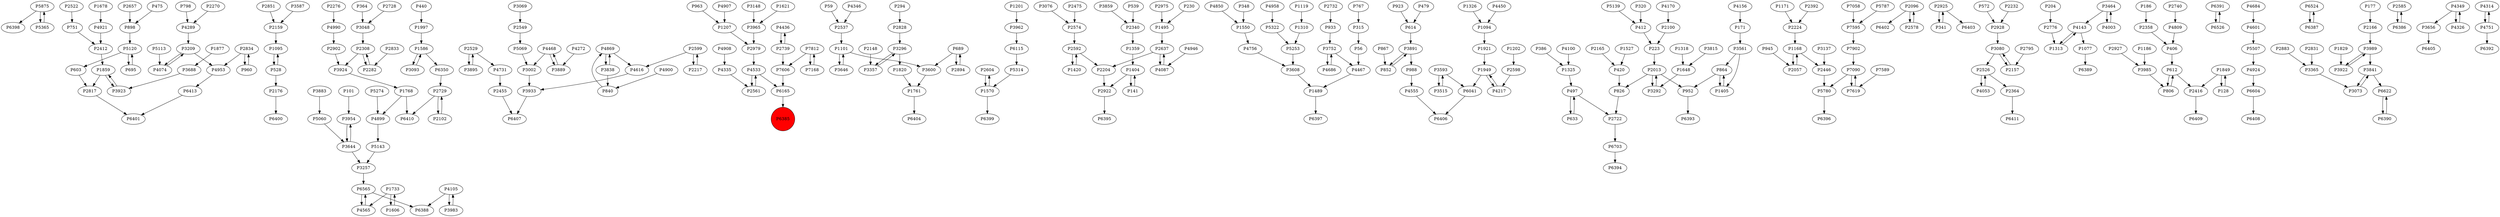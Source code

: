 digraph {
	P5875 -> P6398
	P2834 -> P4953
	P1095 -> P528
	P101 -> P3954
	P4616 -> P3933
	P4436 -> P2739
	P3983 -> P4105
	P4346 -> P2537
	P2604 -> P1570
	P3076 -> P2574
	P4467 -> P1489
	P1997 -> P1586
	P751 -> P2412
	P1921 -> P1949
	P2851 -> P2159
	P1678 -> P4921
	P3924 -> P1768
	P497 -> P633
	P7606 -> P6165
	P2102 -> P2729
	P1171 -> P2224
	P223 -> P2013
	P59 -> P2537
	P2096 -> P6402
	P2925 -> P341
	P952 -> P6393
	P2013 -> P826
	P2574 -> P2592
	P4869 -> P3838
	P826 -> P2722
	P1550 -> P4756
	P1949 -> P6041
	P3561 -> P1405
	P867 -> P852
	P1359 -> P1404
	P3646 -> P1101
	P420 -> P826
	P171 -> P3561
	P3954 -> P3644
	P3608 -> P1489
	P5253 -> P3608
	P2340 -> P1359
	P798 -> P4289
	P572 -> P2928
	P923 -> P614
	P1859 -> P2817
	P4143 -> P1313
	P695 -> P5120
	P2732 -> P933
	P4809 -> P406
	P497 -> P2722
	P4731 -> P2455
	P1325 -> P497
	P603 -> P2817
	P7589 -> P7619
	P3296 -> P1820
	P294 -> P2828
	P2902 -> P3924
	P864 -> P952
	P2013 -> P952
	P7902 -> P7090
	P3048 -> P2308
	P1768 -> P4899
	P3752 -> P4686
	P4686 -> P3752
	P3962 -> P6115
	P2526 -> P4053
	P6391 -> P6526
	P4684 -> P4601
	P3069 -> P2549
	P4272 -> P3889
	P5274 -> P4899
	P2561 -> P4533
	P5322 -> P5253
	P528 -> P2176
	P6703 -> P6394
	P2894 -> P689
	P2308 -> P3924
	P2176 -> P6400
	P3593 -> P6041
	P1648 -> P3292
	P2922 -> P6395
	P2364 -> P6411
	P6524 -> P6387
	P6604 -> P6408
	P2637 -> P4087
	P4990 -> P2902
	P4601 -> P5507
	P3838 -> P840
	P3889 -> P4468
	P3209 -> P4953
	P4850 -> P1550
	P2828 -> P3296
	P1119 -> P1310
	P3357 -> P3296
	P2833 -> P2282
	P4105 -> P3983
	P3688 -> P3923
	P963 -> P1207
	P4924 -> P6604
	P2455 -> P6407
	P2165 -> P420
	P4053 -> P2526
	P5780 -> P6396
	P612 -> P806
	P5143 -> P3257
	P614 -> P3891
	P3859 -> P2340
	P4946 -> P4087
	P2100 -> P223
	P539 -> P2340
	P7058 -> P7595
	P2657 -> P898
	P4921 -> P2412
	P6622 -> P6390
	P2096 -> P2578
	P3080 -> P2526
	P2585 -> P6386
	P689 -> P2894
	P2599 -> P4616
	P3464 -> P4143
	P1829 -> P3922
	P7812 -> P7168
	P3989 -> P3841
	P2526 -> P2364
	P3841 -> P3073
	P364 -> P3048
	P2166 -> P3989
	P2598 -> P4217
	P2729 -> P6410
	P6390 -> P6622
	P7090 -> P7619
	P1849 -> P128
	P4555 -> P6406
	P988 -> P4555
	P4756 -> P3608
	P4349 -> P3656
	P6350 -> P2729
	P2883 -> P3365
	P2522 -> P751
	P2276 -> P4990
	P4468 -> P3889
	P2592 -> P1420
	P1820 -> P1761
	P4958 -> P5322
	P2057 -> P1168
	P3989 -> P3922
	P1420 -> P2592
	P3515 -> P3593
	P3883 -> P5060
	P1733 -> P4565
	P1768 -> P6410
	P5365 -> P5875
	P3838 -> P4869
	P2925 -> P6403
	P806 -> P612
	P341 -> P2925
	P633 -> P497
	P4899 -> P5143
	P1101 -> P3646
	P4869 -> P4616
	P612 -> P2416
	P479 -> P614
	P1168 -> P2446
	P4953 -> P6413
	P3464 -> P4003
	P2599 -> P2217
	P2739 -> P4436
	P3891 -> P988
	P4143 -> P1077
	P2157 -> P3080
	P3815 -> P1648
	P2148 -> P3357
	P386 -> P1325
	P4533 -> P2561
	P2776 -> P1313
	P3093 -> P1586
	P3292 -> P2013
	P4314 -> P4751
	P2928 -> P3080
	P1606 -> P1733
	P2412 -> P1859
	P1859 -> P3923
	P2927 -> P3985
	P1404 -> P141
	P3891 -> P852
	P5139 -> P412
	P4087 -> P2637
	P3841 -> P6622
	P4468 -> P3002
	P4900 -> P840
	P3296 -> P3357
	P1570 -> P6399
	P3148 -> P3965
	P3965 -> P2979
	P898 -> P5120
	P2446 -> P5780
	P1761 -> P6404
	P1326 -> P1094
	P1207 -> P2979
	P5113 -> P4074
	P1405 -> P864
	P4908 -> P4335
	P3600 -> P1761
	P3365 -> P3073
	P2817 -> P6401
	P7090 -> P5780
	P1404 -> P2922
	P3080 -> P2157
	P2834 -> P960
	P2270 -> P4289
	P2529 -> P3895
	P6041 -> P6406
	P3002 -> P3933
	P2475 -> P2574
	P4565 -> P6565
	P2282 -> P2308
	P3752 -> P4467
	P2308 -> P2282
	P3644 -> P3257
	P5875 -> P5365
	P3933 -> P6407
	P320 -> P412
	P3561 -> P864
	P5787 -> P7595
	P2013 -> P3292
	P4533 -> P6165
	P4003 -> P3464
	P348 -> P1550
	P3593 -> P3515
	P1586 -> P3093
	P3587 -> P2159
	P945 -> P2057
	P840 -> P4869
	P3073 -> P3841
	P5060 -> P3644
	P689 -> P3600
	P1168 -> P2057
	P1949 -> P4217
	P4450 -> P1094
	P1733 -> P1606
	P7619 -> P7090
	P960 -> P2834
	P2224 -> P1168
	P2204 -> P2922
	P7595 -> P7902
	P5069 -> P3002
	P6115 -> P5314
	P4217 -> P1949
	P1101 -> P3600
	P6386 -> P2585
	P2232 -> P2928
	P7168 -> P7812
	P2549 -> P5069
	P528 -> P1095
	P1094 -> P1921
	P1202 -> P2598
	P1310 -> P5253
	P6565 -> P6388
	P315 -> P56
	P4156 -> P171
	P4349 -> P4326
	P1313 -> P4143
	P3209 -> P4074
	P2578 -> P2096
	P2159 -> P1095
	P3137 -> P2446
	P128 -> P1849
	P6526 -> P6391
	P933 -> P3752
	P2728 -> P3048
	P2795 -> P2157
	P2529 -> P4731
	P1570 -> P2604
	P1849 -> P2416
	P1318 -> P1648
	P4751 -> P4314
	P2979 -> P4533
	P2537 -> P1101
	P177 -> P2166
	P4751 -> P6392
	P5120 -> P603
	P1621 -> P3965
	P5314 -> P1570
	P4907 -> P1207
	P767 -> P315
	P475 -> P898
	P2975 -> P1495
	P204 -> P2776
	P412 -> P223
	P440 -> P1997
	P4335 -> P2561
	P56 -> P4467
	P2217 -> P2599
	P3656 -> P6405
	P3644 -> P3954
	P230 -> P1495
	P2358 -> P406
	P1527 -> P420
	P1489 -> P6397
	P2740 -> P4809
	P1586 -> P6350
	P1877 -> P3688
	P4170 -> P2100
	P1077 -> P6389
	P2722 -> P6703
	P864 -> P1405
	P6565 -> P4565
	P3257 -> P6565
	P5120 -> P695
	P4326 -> P4349
	P3922 -> P3989
	P186 -> P2358
	P4100 -> P1325
	P2392 -> P2224
	P3923 -> P1859
	P2729 -> P2102
	P6413 -> P6401
	P6165 -> P6385
	P2637 -> P2204
	P852 -> P3891
	P5507 -> P4924
	P4105 -> P6388
	P406 -> P612
	P3985 -> P806
	P1495 -> P2637
	P4289 -> P3209
	P4074 -> P3209
	P7812 -> P7606
	P2592 -> P2204
	P3895 -> P2529
	P2831 -> P3365
	P1186 -> P3985
	P2416 -> P6409
	P6387 -> P6524
	P1201 -> P3962
	P141 -> P1404
	P2739 -> P7606
	P6385 [shape=circle]
	P6385 [style=filled]
	P6385 [fillcolor=red]
}